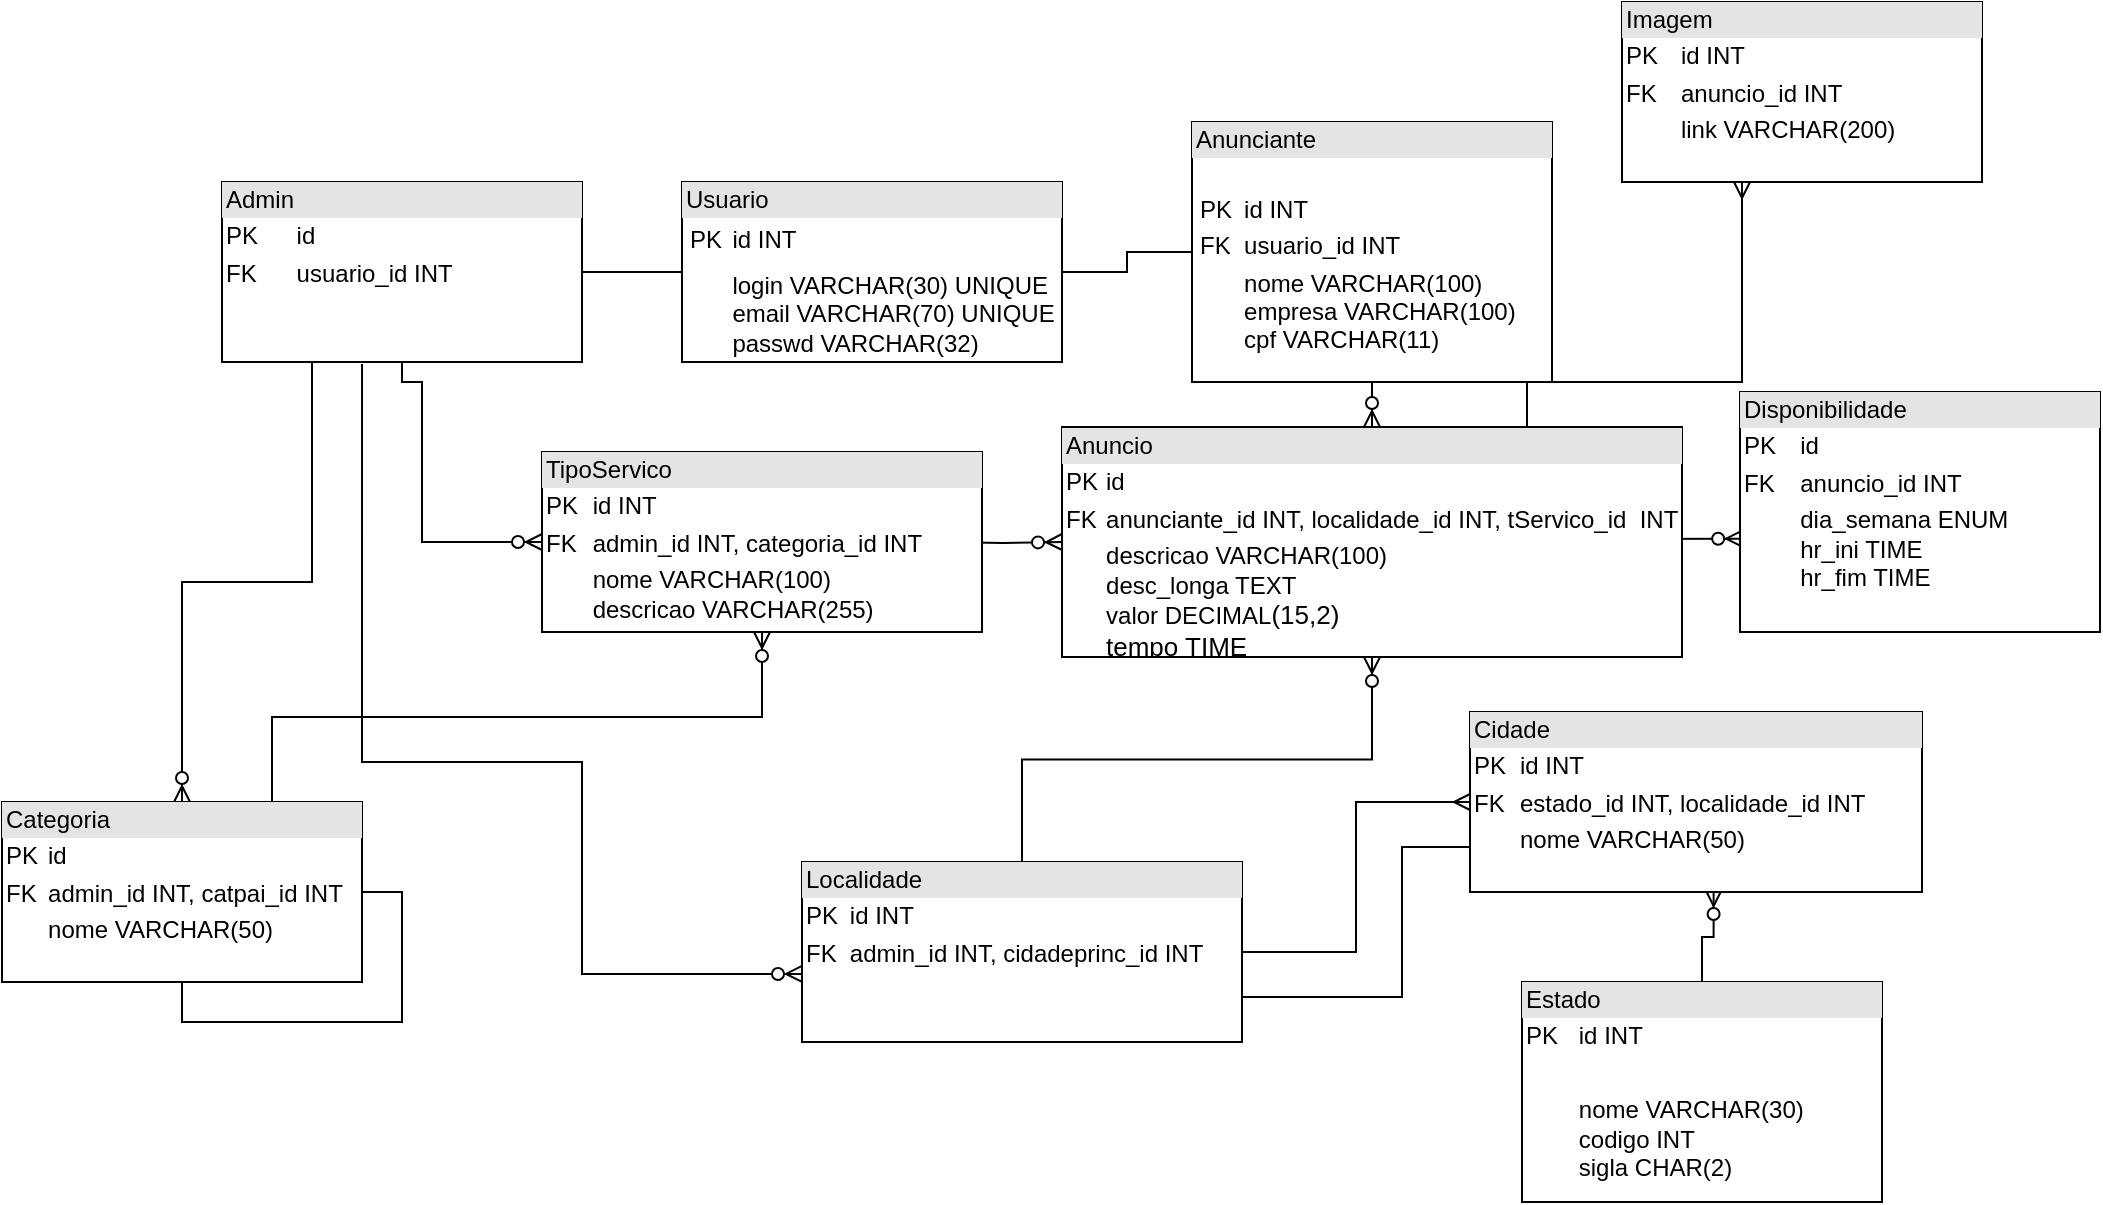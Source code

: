 <mxfile version="14.6.9" type="device"><diagram id="C5RBs43oDa-KdzZeNtuy" name="Page-1"><mxGraphModel dx="1021" dy="585" grid="1" gridSize="10" guides="1" tooltips="1" connect="1" arrows="1" fold="1" page="1" pageScale="1" pageWidth="1169" pageHeight="1654" math="0" shadow="0"><root><mxCell id="WIyWlLk6GJQsqaUBKTNV-0"/><mxCell id="WIyWlLk6GJQsqaUBKTNV-1" parent="WIyWlLk6GJQsqaUBKTNV-0"/><mxCell id="1CYQDTXOr5gAtjngMaXT-3" style="edgeStyle=orthogonalEdgeStyle;rounded=0;orthogonalLoop=1;jettySize=auto;html=1;exitX=1;exitY=0.5;exitDx=0;exitDy=0;endArrow=none;endFill=0;entryX=0;entryY=0.5;entryDx=0;entryDy=0;" parent="WIyWlLk6GJQsqaUBKTNV-1" source="1CYQDTXOr5gAtjngMaXT-46" target="1CYQDTXOr5gAtjngMaXT-48" edge="1"><mxGeometry relative="1" as="geometry"><mxPoint x="650" y="255" as="sourcePoint"/><mxPoint x="730" y="245" as="targetPoint"/></mxGeometry></mxCell><mxCell id="1CYQDTXOr5gAtjngMaXT-5" style="edgeStyle=orthogonalEdgeStyle;rounded=0;orthogonalLoop=1;jettySize=auto;html=1;endArrow=none;endFill=0;" parent="WIyWlLk6GJQsqaUBKTNV-1" source="1CYQDTXOr5gAtjngMaXT-46" target="1CYQDTXOr5gAtjngMaXT-29" edge="1"><mxGeometry relative="1" as="geometry"><mxPoint x="460" y="265" as="sourcePoint"/><mxPoint x="430" y="265" as="targetPoint"/></mxGeometry></mxCell><mxCell id="1CYQDTXOr5gAtjngMaXT-7" style="edgeStyle=orthogonalEdgeStyle;rounded=0;orthogonalLoop=1;jettySize=auto;html=1;endArrow=ERzeroToMany;endFill=1;exitX=0.5;exitY=1;exitDx=0;exitDy=0;" parent="WIyWlLk6GJQsqaUBKTNV-1" source="1CYQDTXOr5gAtjngMaXT-48" target="1CYQDTXOr5gAtjngMaXT-42" edge="1"><mxGeometry relative="1" as="geometry"><mxPoint x="805" y="290" as="sourcePoint"/><mxPoint x="734" y="328" as="targetPoint"/></mxGeometry></mxCell><mxCell id="1CYQDTXOr5gAtjngMaXT-10" style="edgeStyle=orthogonalEdgeStyle;rounded=0;orthogonalLoop=1;jettySize=auto;html=1;entryX=0;entryY=0.5;entryDx=0;entryDy=0;endArrow=ERzeroToMany;endFill=1;exitX=0.5;exitY=1;exitDx=0;exitDy=0;" parent="WIyWlLk6GJQsqaUBKTNV-1" source="1CYQDTXOr5gAtjngMaXT-29" target="1CYQDTXOr5gAtjngMaXT-30" edge="1"><mxGeometry relative="1" as="geometry"><mxPoint x="370" y="295" as="sourcePoint"/><mxPoint x="470" y="390" as="targetPoint"/><Array as="points"><mxPoint x="330" y="310"/><mxPoint x="330" y="390"/></Array></mxGeometry></mxCell><mxCell id="1CYQDTXOr5gAtjngMaXT-17" style="edgeStyle=orthogonalEdgeStyle;rounded=0;orthogonalLoop=1;jettySize=auto;html=1;endArrow=ERzeroToMany;endFill=1;entryX=0.006;entryY=0.611;entryDx=0;entryDy=0;entryPerimeter=0;" parent="WIyWlLk6GJQsqaUBKTNV-1" target="1CYQDTXOr5gAtjngMaXT-41" edge="1"><mxGeometry relative="1" as="geometry"><mxPoint x="820" y="388" as="sourcePoint"/><mxPoint x="870" y="390" as="targetPoint"/></mxGeometry></mxCell><mxCell id="1CYQDTXOr5gAtjngMaXT-15" style="edgeStyle=orthogonalEdgeStyle;rounded=0;orthogonalLoop=1;jettySize=auto;html=1;exitX=1;exitY=0.5;exitDx=0;exitDy=0;endArrow=ERzeroToMany;endFill=1;entryX=0;entryY=0.5;entryDx=0;entryDy=0;" parent="WIyWlLk6GJQsqaUBKTNV-1" target="1CYQDTXOr5gAtjngMaXT-42" edge="1"><mxGeometry relative="1" as="geometry"><mxPoint x="590" y="390" as="sourcePoint"/><mxPoint x="640" y="390" as="targetPoint"/></mxGeometry></mxCell><mxCell id="1CYQDTXOr5gAtjngMaXT-21" style="edgeStyle=orthogonalEdgeStyle;rounded=0;orthogonalLoop=1;jettySize=auto;html=1;entryX=0;entryY=0.5;entryDx=0;entryDy=0;endArrow=ERmany;endFill=0;" parent="WIyWlLk6GJQsqaUBKTNV-1" source="1CYQDTXOr5gAtjngMaXT-38" target="1CYQDTXOr5gAtjngMaXT-37" edge="1"><mxGeometry relative="1" as="geometry"><mxPoint x="660" y="580" as="sourcePoint"/><mxPoint x="870" y="520" as="targetPoint"/></mxGeometry></mxCell><mxCell id="1CYQDTXOr5gAtjngMaXT-23" style="edgeStyle=orthogonalEdgeStyle;rounded=0;orthogonalLoop=1;jettySize=auto;html=1;entryX=0.539;entryY=0.989;entryDx=0;entryDy=0;endArrow=ERzeroToMany;endFill=1;entryPerimeter=0;" parent="WIyWlLk6GJQsqaUBKTNV-1" source="1CYQDTXOr5gAtjngMaXT-36" target="1CYQDTXOr5gAtjngMaXT-37" edge="1"><mxGeometry relative="1" as="geometry"><mxPoint x="930" y="585" as="sourcePoint"/><mxPoint x="930" y="550" as="targetPoint"/></mxGeometry></mxCell><mxCell id="1CYQDTXOr5gAtjngMaXT-34" style="edgeStyle=orthogonalEdgeStyle;rounded=0;orthogonalLoop=1;jettySize=auto;html=1;exitX=0.25;exitY=1;exitDx=0;exitDy=0;endArrow=ERzeroToMany;endFill=1;" parent="WIyWlLk6GJQsqaUBKTNV-1" source="1CYQDTXOr5gAtjngMaXT-29" target="1CYQDTXOr5gAtjngMaXT-31" edge="1"><mxGeometry relative="1" as="geometry"/></mxCell><mxCell id="1CYQDTXOr5gAtjngMaXT-39" style="edgeStyle=orthogonalEdgeStyle;rounded=0;orthogonalLoop=1;jettySize=auto;html=1;entryX=0;entryY=0.622;entryDx=0;entryDy=0;entryPerimeter=0;endArrow=ERzeroToMany;endFill=1;exitX=0.389;exitY=1.011;exitDx=0;exitDy=0;exitPerimeter=0;" parent="WIyWlLk6GJQsqaUBKTNV-1" source="1CYQDTXOr5gAtjngMaXT-29" target="1CYQDTXOr5gAtjngMaXT-38" edge="1"><mxGeometry relative="1" as="geometry"><Array as="points"><mxPoint x="300" y="500"/><mxPoint x="410" y="500"/><mxPoint x="410" y="606"/></Array></mxGeometry></mxCell><mxCell id="1CYQDTXOr5gAtjngMaXT-29" value="&lt;div style=&quot;box-sizing: border-box ; width: 100% ; background: #e4e4e4 ; padding: 2px&quot;&gt;Admin&lt;/div&gt;&lt;table style=&quot;width: 100% ; font-size: 1em&quot; cellpadding=&quot;2&quot; cellspacing=&quot;0&quot;&gt;&lt;tbody&gt;&lt;tr&gt;&lt;td&gt;PK&lt;/td&gt;&lt;td&gt;id&lt;/td&gt;&lt;/tr&gt;&lt;tr&gt;&lt;td&gt;FK&lt;/td&gt;&lt;td&gt;usuario_id INT&lt;/td&gt;&lt;/tr&gt;&lt;/tbody&gt;&lt;/table&gt;" style="verticalAlign=top;align=left;overflow=fill;html=1;" parent="WIyWlLk6GJQsqaUBKTNV-1" vertex="1"><mxGeometry x="230" y="210" width="180" height="90" as="geometry"/></mxCell><mxCell id="1CYQDTXOr5gAtjngMaXT-30" value="&lt;div style=&quot;box-sizing: border-box ; width: 100% ; background: #e4e4e4 ; padding: 2px&quot;&gt;TipoServico&lt;/div&gt;&lt;table style=&quot;width: 100% ; font-size: 1em&quot; cellpadding=&quot;2&quot; cellspacing=&quot;0&quot;&gt;&lt;tbody&gt;&lt;tr&gt;&lt;td&gt;PK&lt;/td&gt;&lt;td&gt;id INT&lt;/td&gt;&lt;/tr&gt;&lt;tr&gt;&lt;td&gt;FK&lt;/td&gt;&lt;td&gt;admin_id INT, categoria_id INT&lt;/td&gt;&lt;/tr&gt;&lt;tr&gt;&lt;td&gt;&lt;/td&gt;&lt;td&gt;nome VARCHAR(100)&lt;br&gt;descricao VARCHAR(255)&lt;br&gt;&lt;br&gt;&lt;/td&gt;&lt;/tr&gt;&lt;/tbody&gt;&lt;/table&gt;" style="verticalAlign=top;align=left;overflow=fill;html=1;" parent="WIyWlLk6GJQsqaUBKTNV-1" vertex="1"><mxGeometry x="390" y="345" width="220" height="90" as="geometry"/></mxCell><mxCell id="1CYQDTXOr5gAtjngMaXT-35" style="edgeStyle=orthogonalEdgeStyle;rounded=0;orthogonalLoop=1;jettySize=auto;html=1;exitX=0.75;exitY=0;exitDx=0;exitDy=0;endArrow=ERzeroToMany;endFill=1;" parent="WIyWlLk6GJQsqaUBKTNV-1" source="1CYQDTXOr5gAtjngMaXT-31" target="1CYQDTXOr5gAtjngMaXT-30" edge="1"><mxGeometry relative="1" as="geometry"/></mxCell><mxCell id="1CYQDTXOr5gAtjngMaXT-31" value="&lt;div style=&quot;box-sizing: border-box ; width: 100% ; background: #e4e4e4 ; padding: 2px&quot;&gt;Categoria&lt;/div&gt;&lt;table style=&quot;width: 100% ; font-size: 1em&quot; cellpadding=&quot;2&quot; cellspacing=&quot;0&quot;&gt;&lt;tbody&gt;&lt;tr&gt;&lt;td&gt;PK&lt;/td&gt;&lt;td&gt;id&lt;/td&gt;&lt;/tr&gt;&lt;tr&gt;&lt;td&gt;FK&lt;/td&gt;&lt;td&gt;admin_id INT, catpai_id INT&lt;/td&gt;&lt;/tr&gt;&lt;tr&gt;&lt;td&gt;&lt;/td&gt;&lt;td&gt;nome VARCHAR(50)&lt;/td&gt;&lt;/tr&gt;&lt;/tbody&gt;&lt;/table&gt;" style="verticalAlign=top;align=left;overflow=fill;html=1;" parent="WIyWlLk6GJQsqaUBKTNV-1" vertex="1"><mxGeometry x="120" y="520" width="180" height="90" as="geometry"/></mxCell><mxCell id="1CYQDTXOr5gAtjngMaXT-32" style="edgeStyle=orthogonalEdgeStyle;rounded=0;orthogonalLoop=1;jettySize=auto;html=1;endArrow=none;endFill=0;entryX=0.5;entryY=1;entryDx=0;entryDy=0;exitX=1;exitY=0.5;exitDx=0;exitDy=0;" parent="WIyWlLk6GJQsqaUBKTNV-1" source="1CYQDTXOr5gAtjngMaXT-31" target="1CYQDTXOr5gAtjngMaXT-31" edge="1"><mxGeometry relative="1" as="geometry"/></mxCell><mxCell id="1CYQDTXOr5gAtjngMaXT-36" value="&lt;div style=&quot;box-sizing: border-box ; width: 100% ; background: #e4e4e4 ; padding: 2px&quot;&gt;Estado&lt;/div&gt;&lt;table style=&quot;width: 100% ; font-size: 1em&quot; cellpadding=&quot;2&quot; cellspacing=&quot;0&quot;&gt;&lt;tbody&gt;&lt;tr&gt;&lt;td&gt;PK&lt;/td&gt;&lt;td&gt;id INT&lt;/td&gt;&lt;/tr&gt;&lt;tr&gt;&lt;td&gt;&lt;br&gt;&lt;/td&gt;&lt;td&gt;&lt;br&gt;&lt;/td&gt;&lt;/tr&gt;&lt;tr&gt;&lt;td&gt;&lt;/td&gt;&lt;td&gt;nome VARCHAR(30)&lt;br&gt;codigo INT&lt;br&gt;sigla CHAR(2)&lt;/td&gt;&lt;/tr&gt;&lt;/tbody&gt;&lt;/table&gt;" style="verticalAlign=top;align=left;overflow=fill;html=1;" parent="WIyWlLk6GJQsqaUBKTNV-1" vertex="1"><mxGeometry x="880" y="610" width="180" height="110" as="geometry"/></mxCell><mxCell id="1CYQDTXOr5gAtjngMaXT-37" value="&lt;div style=&quot;box-sizing: border-box ; width: 100% ; background: #e4e4e4 ; padding: 2px&quot;&gt;Cidade&lt;/div&gt;&lt;table style=&quot;width: 100% ; font-size: 1em&quot; cellpadding=&quot;2&quot; cellspacing=&quot;0&quot;&gt;&lt;tbody&gt;&lt;tr&gt;&lt;td&gt;PK&lt;/td&gt;&lt;td&gt;id INT&lt;/td&gt;&lt;/tr&gt;&lt;tr&gt;&lt;td&gt;FK&lt;/td&gt;&lt;td&gt;estado_id INT, localidade_id INT&lt;/td&gt;&lt;/tr&gt;&lt;tr&gt;&lt;td&gt;&lt;/td&gt;&lt;td&gt;nome VARCHAR(50)&lt;br&gt;&lt;/td&gt;&lt;/tr&gt;&lt;/tbody&gt;&lt;/table&gt;" style="verticalAlign=top;align=left;overflow=fill;html=1;" parent="WIyWlLk6GJQsqaUBKTNV-1" vertex="1"><mxGeometry x="854" y="475" width="226" height="90" as="geometry"/></mxCell><mxCell id="1CYQDTXOr5gAtjngMaXT-40" style="edgeStyle=orthogonalEdgeStyle;rounded=0;orthogonalLoop=1;jettySize=auto;html=1;exitX=1;exitY=0.75;exitDx=0;exitDy=0;entryX=0;entryY=0.75;entryDx=0;entryDy=0;endArrow=none;endFill=0;" parent="WIyWlLk6GJQsqaUBKTNV-1" source="1CYQDTXOr5gAtjngMaXT-38" target="1CYQDTXOr5gAtjngMaXT-37" edge="1"><mxGeometry relative="1" as="geometry"><Array as="points"><mxPoint x="820" y="618"/><mxPoint x="820" y="543"/></Array></mxGeometry></mxCell><mxCell id="1CYQDTXOr5gAtjngMaXT-43" style="edgeStyle=orthogonalEdgeStyle;rounded=0;orthogonalLoop=1;jettySize=auto;html=1;exitX=0.5;exitY=0;exitDx=0;exitDy=0;endArrow=ERzeroToMany;endFill=1;entryX=0.5;entryY=1;entryDx=0;entryDy=0;" parent="WIyWlLk6GJQsqaUBKTNV-1" source="1CYQDTXOr5gAtjngMaXT-38" target="1CYQDTXOr5gAtjngMaXT-42" edge="1"><mxGeometry relative="1" as="geometry"><mxPoint x="740" y="430" as="targetPoint"/></mxGeometry></mxCell><mxCell id="1CYQDTXOr5gAtjngMaXT-38" value="&lt;div style=&quot;box-sizing: border-box ; width: 100% ; background: #e4e4e4 ; padding: 2px&quot;&gt;Localidade&lt;/div&gt;&lt;table style=&quot;width: 100% ; font-size: 1em&quot; cellpadding=&quot;2&quot; cellspacing=&quot;0&quot;&gt;&lt;tbody&gt;&lt;tr&gt;&lt;td&gt;PK&lt;/td&gt;&lt;td&gt;id INT&lt;/td&gt;&lt;/tr&gt;&lt;tr&gt;&lt;td&gt;FK&lt;/td&gt;&lt;td&gt;admin_id INT, cidadeprinc_id INT&lt;/td&gt;&lt;/tr&gt;&lt;tr&gt;&lt;td&gt;&lt;br&gt;&lt;/td&gt;&lt;td&gt;&lt;/td&gt;&lt;/tr&gt;&lt;/tbody&gt;&lt;/table&gt;" style="verticalAlign=top;align=left;overflow=fill;html=1;" parent="WIyWlLk6GJQsqaUBKTNV-1" vertex="1"><mxGeometry x="520" y="550" width="220" height="90" as="geometry"/></mxCell><mxCell id="1CYQDTXOr5gAtjngMaXT-41" value="&lt;div style=&quot;box-sizing: border-box ; width: 100% ; background: #e4e4e4 ; padding: 2px&quot;&gt;Disponibilidade&lt;/div&gt;&lt;table style=&quot;width: 100% ; font-size: 1em&quot; cellpadding=&quot;2&quot; cellspacing=&quot;0&quot;&gt;&lt;tbody&gt;&lt;tr&gt;&lt;td&gt;PK&lt;/td&gt;&lt;td&gt;id&lt;/td&gt;&lt;/tr&gt;&lt;tr&gt;&lt;td&gt;FK&lt;/td&gt;&lt;td&gt;anuncio_id INT&lt;/td&gt;&lt;/tr&gt;&lt;tr&gt;&lt;td&gt;&lt;/td&gt;&lt;td&gt;dia_semana ENUM&lt;br&gt;hr_ini TIME&lt;br&gt;hr_fim TIME&lt;br&gt;&lt;/td&gt;&lt;/tr&gt;&lt;/tbody&gt;&lt;/table&gt;" style="verticalAlign=top;align=left;overflow=fill;html=1;" parent="WIyWlLk6GJQsqaUBKTNV-1" vertex="1"><mxGeometry x="989" y="315" width="180" height="120" as="geometry"/></mxCell><mxCell id="1CYQDTXOr5gAtjngMaXT-45" style="edgeStyle=orthogonalEdgeStyle;rounded=0;orthogonalLoop=1;jettySize=auto;html=1;exitX=0.75;exitY=0;exitDx=0;exitDy=0;endArrow=ERmany;endFill=0;" parent="WIyWlLk6GJQsqaUBKTNV-1" source="1CYQDTXOr5gAtjngMaXT-42" target="1CYQDTXOr5gAtjngMaXT-44" edge="1"><mxGeometry relative="1" as="geometry"><Array as="points"><mxPoint x="883" y="310"/><mxPoint x="990" y="310"/></Array></mxGeometry></mxCell><mxCell id="1CYQDTXOr5gAtjngMaXT-42" value="&lt;div style=&quot;box-sizing: border-box ; width: 100% ; background: #e4e4e4 ; padding: 2px&quot;&gt;Anuncio&lt;/div&gt;&lt;table style=&quot;width: 100% ; font-size: 1em&quot; cellpadding=&quot;2&quot; cellspacing=&quot;0&quot;&gt;&lt;tbody&gt;&lt;tr&gt;&lt;td&gt;PK&lt;/td&gt;&lt;td&gt;id&lt;/td&gt;&lt;/tr&gt;&lt;tr&gt;&lt;td&gt;FK&lt;/td&gt;&lt;td&gt;anunciante_id INT, localidade_id INT, tServico_id&amp;nbsp; INT&lt;/td&gt;&lt;/tr&gt;&lt;tr&gt;&lt;td&gt;&lt;/td&gt;&lt;td&gt;descricao VARCHAR(100)&lt;br&gt;desc_longa TEXT&lt;br&gt;valor DECIMAL&lt;span style=&quot;background-color: transparent ; font-family: inherit ; font-style: inherit ; font-weight: inherit ; font-size: 13px&quot;&gt;(&lt;/span&gt;&lt;span class=&quot;hljs-number&quot; style=&quot;background-color: transparent ; font-family: inherit ; font-style: inherit ; font-variant: inherit ; font-weight: inherit ; font-size: 13px ; margin: 0px ; padding: 0px ; border: 0px ; font-stretch: inherit ; line-height: inherit ; vertical-align: baseline ; box-sizing: inherit&quot;&gt;15&lt;/span&gt;&lt;span style=&quot;background-color: transparent ; font-family: inherit ; font-style: inherit ; font-weight: inherit ; font-size: 13px&quot;&gt;,&lt;/span&gt;&lt;span class=&quot;hljs-number&quot; style=&quot;background-color: transparent ; font-family: inherit ; font-style: inherit ; font-variant: inherit ; font-weight: inherit ; font-size: 13px ; margin: 0px ; padding: 0px ; border: 0px ; font-stretch: inherit ; line-height: inherit ; vertical-align: baseline ; box-sizing: inherit&quot;&gt;2&lt;/span&gt;&lt;span style=&quot;background-color: transparent ; font-family: inherit ; font-style: inherit ; font-weight: inherit ; font-size: 13px&quot;&gt;)&lt;br&gt;tempo TIME&lt;/span&gt;&lt;ul style=&quot;margin-top: 0px ; margin-right: 0px ; margin-left: 30px ; padding: 0px ; border: 0px ; font-stretch: inherit ; line-height: inherit ; font-family: &amp;#34;arial&amp;#34; , &amp;#34;helvetica neue&amp;#34; , &amp;#34;helvetica&amp;#34; , sans-serif ; font-size: 15px ; vertical-align: baseline ; box-sizing: inherit ; color: rgb(36 , 39 , 41) ; background-color: rgb(255 , 255 , 255)&quot;&gt;&lt;/ul&gt;&lt;/td&gt;&lt;/tr&gt;&lt;/tbody&gt;&lt;/table&gt;" style="verticalAlign=top;align=left;overflow=fill;html=1;" parent="WIyWlLk6GJQsqaUBKTNV-1" vertex="1"><mxGeometry x="650" y="332.5" width="310" height="115" as="geometry"/></mxCell><mxCell id="1CYQDTXOr5gAtjngMaXT-44" value="&lt;div style=&quot;box-sizing: border-box ; width: 100% ; background: #e4e4e4 ; padding: 2px&quot;&gt;Imagem&lt;/div&gt;&lt;table style=&quot;width: 100% ; font-size: 1em&quot; cellpadding=&quot;2&quot; cellspacing=&quot;0&quot;&gt;&lt;tbody&gt;&lt;tr&gt;&lt;td&gt;PK&lt;/td&gt;&lt;td&gt;id INT&lt;/td&gt;&lt;/tr&gt;&lt;tr&gt;&lt;td&gt;FK&lt;/td&gt;&lt;td&gt;anuncio_id INT&lt;/td&gt;&lt;/tr&gt;&lt;tr&gt;&lt;td&gt;&lt;/td&gt;&lt;td&gt;link VARCHAR(200)&lt;/td&gt;&lt;/tr&gt;&lt;/tbody&gt;&lt;/table&gt;" style="verticalAlign=top;align=left;overflow=fill;html=1;" parent="WIyWlLk6GJQsqaUBKTNV-1" vertex="1"><mxGeometry x="930" y="120" width="180" height="90" as="geometry"/></mxCell><mxCell id="1CYQDTXOr5gAtjngMaXT-46" value="&lt;div style=&quot;box-sizing: border-box ; width: 100% ; background: #e4e4e4 ; padding: 2px&quot;&gt;Usuario&lt;/div&gt;&lt;table style=&quot;width: 100% ; font-size: 1em&quot; cellpadding=&quot;2&quot; cellspacing=&quot;0&quot;&gt;&lt;tbody&gt;&lt;tr&gt;&lt;td&gt;&lt;table cellpadding=&quot;2&quot; cellspacing=&quot;0&quot; style=&quot;font-size: 1em ; width: 196px&quot;&gt;&lt;tbody&gt;&lt;tr&gt;&lt;td&gt;PK&lt;/td&gt;&lt;td&gt;id INT&lt;/td&gt;&lt;/tr&gt;&lt;tr&gt;&lt;td&gt;&lt;/td&gt;&lt;td&gt;&lt;/td&gt;&lt;/tr&gt;&lt;tr&gt;&lt;td&gt;&lt;/td&gt;&lt;td&gt;login VARCHAR(30) UNIQUE&lt;br&gt;email VARCHAR(70) UNIQUE&lt;br&gt;passwd VARCHAR(32)&lt;/td&gt;&lt;/tr&gt;&lt;/tbody&gt;&lt;/table&gt;&lt;/td&gt;&lt;td&gt;&lt;/td&gt;&lt;/tr&gt;&lt;/tbody&gt;&lt;/table&gt;" style="verticalAlign=top;align=left;overflow=fill;html=1;" parent="WIyWlLk6GJQsqaUBKTNV-1" vertex="1"><mxGeometry x="460" y="210" width="190" height="90" as="geometry"/></mxCell><mxCell id="1CYQDTXOr5gAtjngMaXT-48" value="&lt;div style=&quot;box-sizing: border-box ; width: 100% ; background: #e4e4e4 ; padding: 2px&quot;&gt;Anunciante&lt;/div&gt;&lt;table style=&quot;width: 100% ; font-size: 1em&quot; cellpadding=&quot;2&quot; cellspacing=&quot;0&quot;&gt;&lt;tbody&gt;&lt;tr&gt;&lt;td&gt;&lt;br class=&quot;Apple-interchange-newline&quot;&gt;&lt;table cellpadding=&quot;2&quot; cellspacing=&quot;0&quot; style=&quot;font-size: 1em ; width: 176px&quot;&gt;&lt;tbody&gt;&lt;tr&gt;&lt;td&gt;PK&lt;/td&gt;&lt;td&gt;id INT&lt;/td&gt;&lt;/tr&gt;&lt;tr&gt;&lt;td&gt;FK&lt;/td&gt;&lt;td&gt;usuario_id INT&lt;/td&gt;&lt;/tr&gt;&lt;tr&gt;&lt;td&gt;&lt;/td&gt;&lt;td&gt;nome VARCHAR(100)&lt;br&gt;empresa VARCHAR(100)&lt;br&gt;cpf VARCHAR(11)&lt;/td&gt;&lt;/tr&gt;&lt;/tbody&gt;&lt;/table&gt;&lt;/td&gt;&lt;td&gt;&lt;/td&gt;&lt;/tr&gt;&lt;/tbody&gt;&lt;/table&gt;" style="verticalAlign=top;align=left;overflow=fill;html=1;" parent="WIyWlLk6GJQsqaUBKTNV-1" vertex="1"><mxGeometry x="715" y="180" width="180" height="130" as="geometry"/></mxCell></root></mxGraphModel></diagram></mxfile>